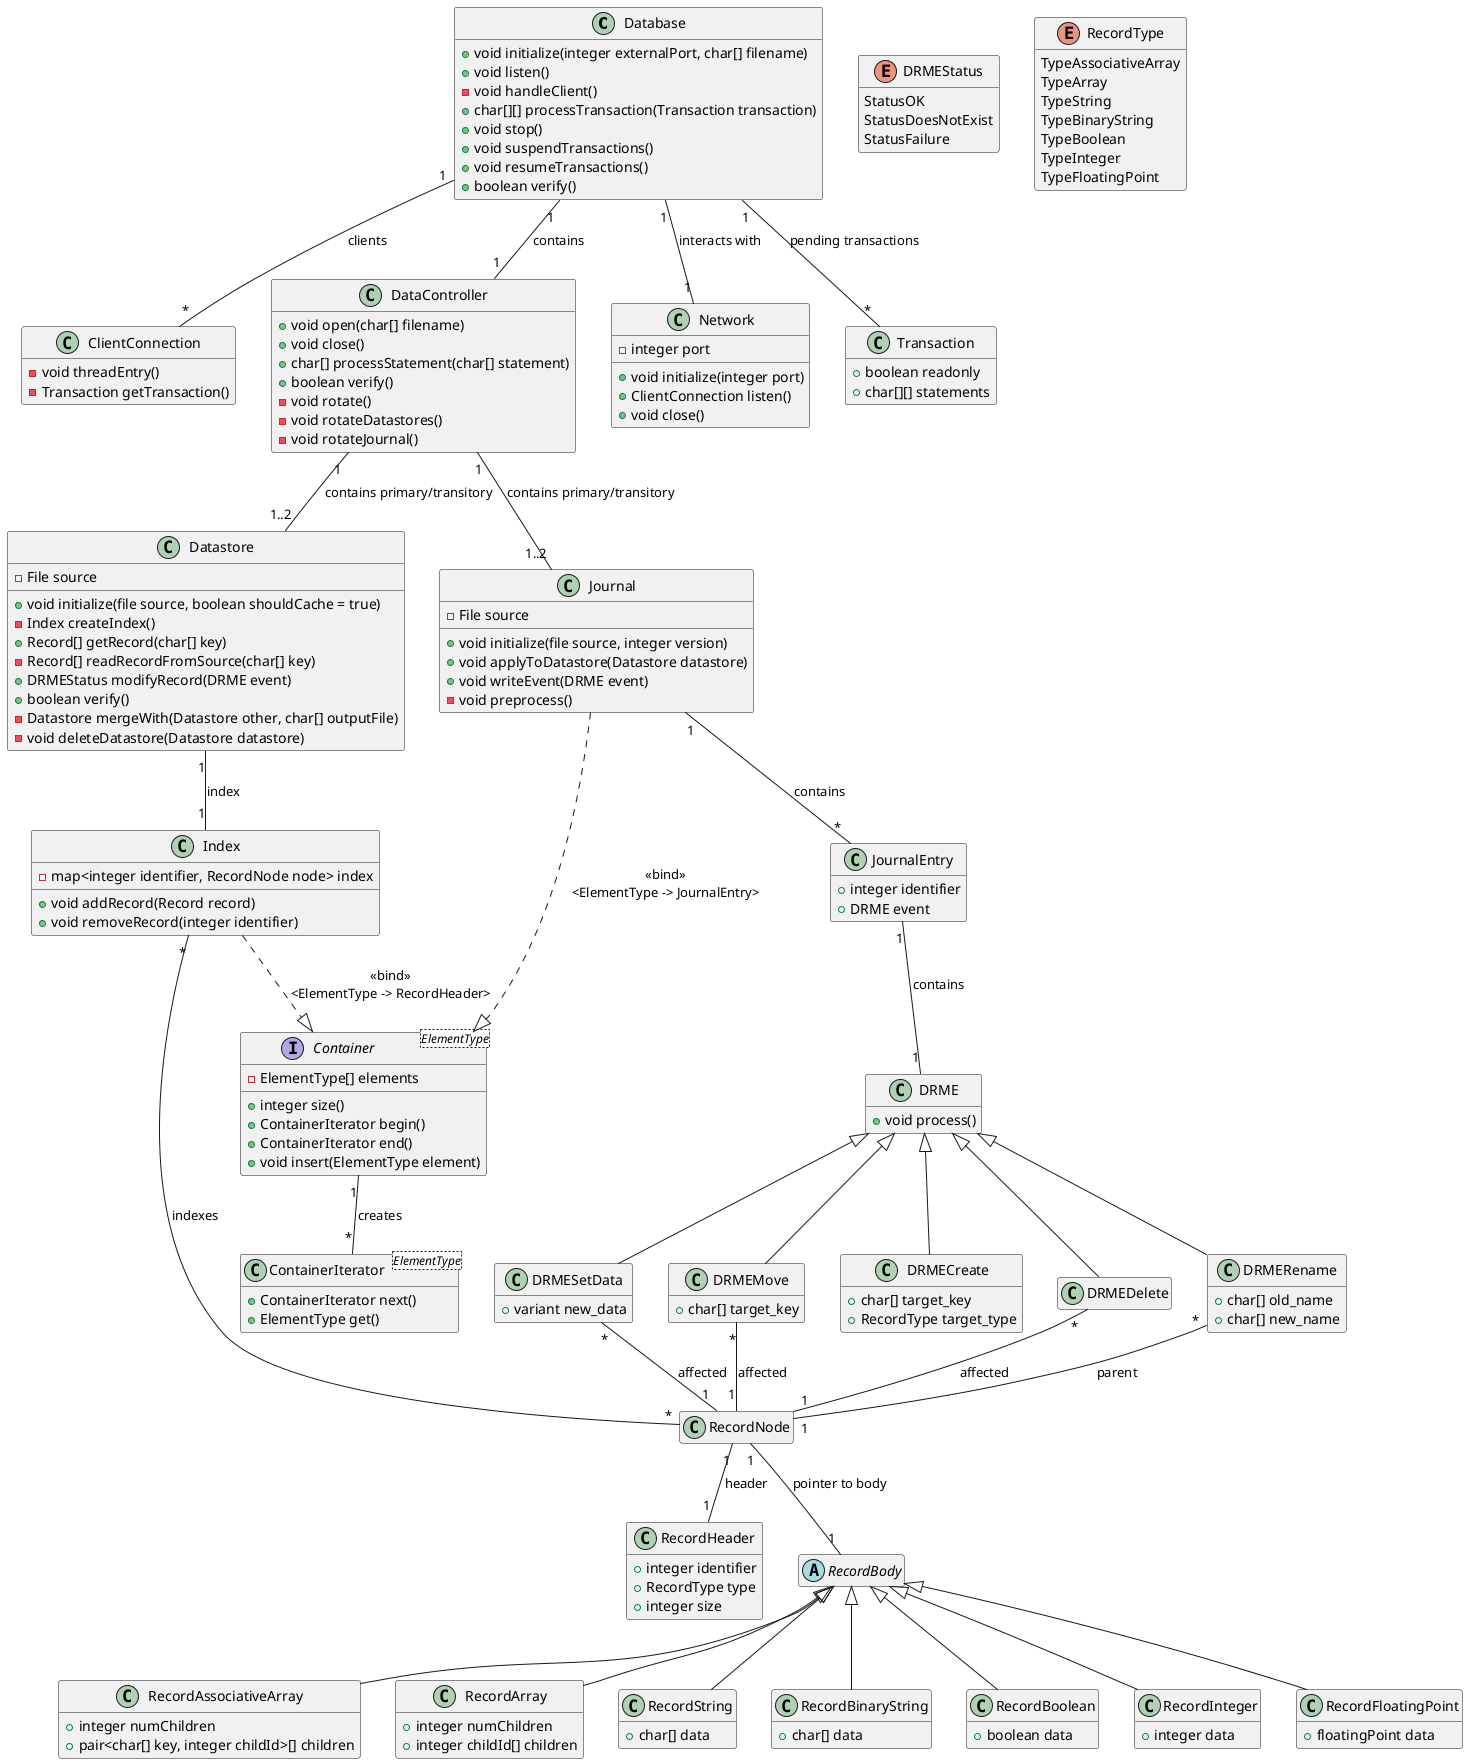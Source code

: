 @startuml

'Server:

hide empty methods
hide empty fields

Database "1" -- "*" ClientConnection : clients
Database "1" -- "1" DataController : contains
Database "1" -- "1" Network : interacts with
Database "1" -- "*" Transaction : pending transactions

class Database {
	+ void initialize(integer externalPort, char[] filename)
	+ void listen()
	- void handleClient()
	+ char[][] processTransaction(Transaction transaction)
	+ void stop()
	+ void suspendTransactions()
	+ void resumeTransactions()
	+ boolean verify()
}

class Network {
	- integer port
	+ void initialize(integer port)
	+ ClientConnection listen()
	+ void close()
}

class ClientConnection {
	- void threadEntry()
	- Transaction getTransaction()
}

class Database

class Transaction {
	+ boolean readonly
	+ char[][] statements
}

Container "1" -- "*" ContainerIterator : creates

interface Container<ElementType> {
	- ElementType[] elements
	+ integer size()
	+ ContainerIterator begin()
	+ ContainerIterator end()
	+ void insert(ElementType element)
}

class ContainerIterator<ElementType> {
	+ ContainerIterator next()
	+ ElementType get()
}

DataController "1" -- "1..2" Datastore : contains primary/transitory
DataController "1" -- "1..2" Journal : contains primary/transitory

class DataController {
	+ void open(char[] filename)
	+ void close()
	+ char[] processStatement(char[] statement)
	+ boolean verify()
	- void rotate()
	- void rotateDatastores()
	- void rotateJournal()
}

Datastore "1" -- "1" Index : "index"

class Datastore {
	- File source
	+ void initialize(file source, boolean shouldCache = true)
	- Index createIndex()
	+ Record[] getRecord(char[] key)
	- Record[] readRecordFromSource(char[] key)
	+ DRMEStatus modifyRecord(DRME event)
	+ boolean verify()
	- Datastore mergeWith(Datastore other, char[] outputFile)
	- void deleteDatastore(Datastore datastore)
}

Index ..|> Container : <<bind>>\n<ElementType -> RecordHeader>
Index "*" -- "*" RecordNode : indexes

class Index {
	- map<integer identifier, RecordNode node> index
	+ void addRecord(Record record)
	+ void removeRecord(integer identifier)
}

Journal "1" -- "*" JournalEntry : contains
Journal ..|> Container : <<bind>>\n<ElementType -> JournalEntry>

class Journal {
	- File source
	+ void initialize(file source, integer version)
	+ void applyToDatastore(Datastore datastore)
	+ void writeEvent(DRME event)
	- void preprocess()
}

JournalEntry "1" -- "1" DRME : contains

class JournalEntry {
	+ integer identifier
	+ DRME event
}

DRMEDelete "*" -- "1" RecordNode : affected
DRMERename "*" -- "1" RecordNode : parent
DRMESetData "*" -- "1" RecordNode : affected
DRMEMove "*" -- "1" RecordNode : affected

DRME <|-- DRMECreate
DRME <|-- DRMEDelete
DRME <|-- DRMERename
DRME <|-- DRMESetData
DRME <|-- DRMEMove

abstract class DRME
class DRME {
	+ void process()
}

class DRMECreate {
	+ char[] target_key
	+ RecordType target_type
}

class DRMEMove {
	+ char[] target_key
}

class DRMERename {
	+ char[] old_name
	+ char[] new_name
}

class DRMESetData {
	+ variant new_data
}

enum DRMEStatus {
	StatusOK
	StatusDoesNotExist
	StatusFailure
}

RecordNode "1" -- "1" RecordHeader : header
RecordNode "1" -- "1" RecordBody : pointer to body

Enum RecordType {
	TypeAssociativeArray
	TypeArray
	TypeString
	TypeBinaryString
	TypeBoolean
	TypeInteger
	TypeFloatingPoint
}

class RecordHeader {
	+ integer identifier
	+ RecordType type
	+ integer size
}

abstract class RecordBody

RecordBody <|-- RecordAssociativeArray
RecordBody <|-- RecordArray
RecordBody <|-- RecordString
RecordBody <|-- RecordBinaryString
RecordBody <|-- RecordBoolean
RecordBody <|-- RecordInteger
RecordBody <|-- RecordFloatingPoint

class RecordAssociativeArray {
	+ integer numChildren
	+ pair<char[] key, integer childId>[] children
}

class RecordArray {
	+ integer numChildren
	+ integer childId[] children	
}

class RecordString {
	+ char[] data
}

class RecordBinaryString {
	+ char[] data
}

class RecordBoolean {
	+ boolean data
}

class RecordInteger {
	+ integer data
}

class RecordFloatingPoint {
	+ floatingPoint data
}

@enduml

@startuml

'Client:

hide empty methods
hide empty fields

class DBContext {
	- Address server
	- boolean connected
	- boolean error
	+ DBContext(Address server)
}

Transaction <|-- ClientTransaction

class ClientTransaction {
	+ ClientTransaction(DBContext context)
	+ Result commit()
	+ void abort()
	+ void add(char[][] statements)
}

class Result {
	+ Variant[] responses
}

Transaction "*" -- "1" DBContext

class Transaction {
	+ boolean readonly
	+ char[][] statements
}

class Network {
	+ Address address
	+ void send()
}

DBContext "1" -- "1" Network

@enduml